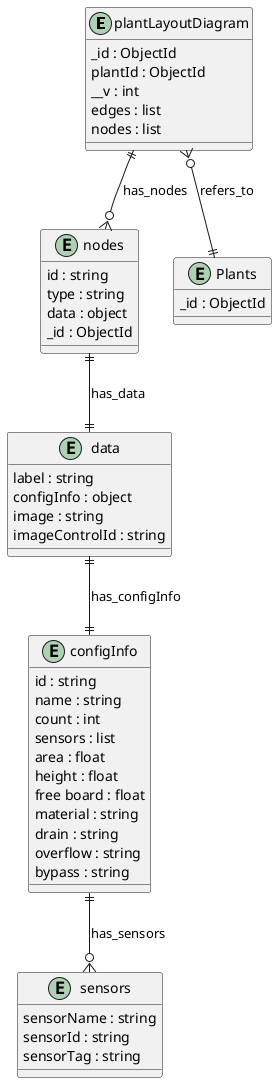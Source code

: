 @startuml plantLayoutDiagram_Diagram

entity "plantLayoutDiagram" as plantLayoutDiagram {
  _id : ObjectId
  plantId : ObjectId
  __v : int
  edges : list
  nodes : list
}

entity "nodes" as nodes {
  id : string
  type : string
  data : object
  _id : ObjectId
}

entity "data" as data {
  label : string
  configInfo : object
  image : string
  imageControlId : string
}

entity "configInfo" as configInfo {
  id : string
  name : string
  count : int
  sensors : list
  area : float
  height : float
  free board : float
  material : string
  drain : string
  overflow : string
  bypass : string
}

entity "sensors" as sensors {
  sensorName : string
  sensorId : string
  sensorTag : string
}


' Shared Plant entity
entity "Plants" as Plants {
  _id : ObjectId
}

' Relationships
plantLayoutDiagram }o--|| Plants : refers_to
plantLayoutDiagram ||--o{ nodes : has_nodes
nodes ||--|| data : has_data
data ||--|| configInfo : has_configInfo
configInfo ||--o{ sensors : has_sensors
@enduml